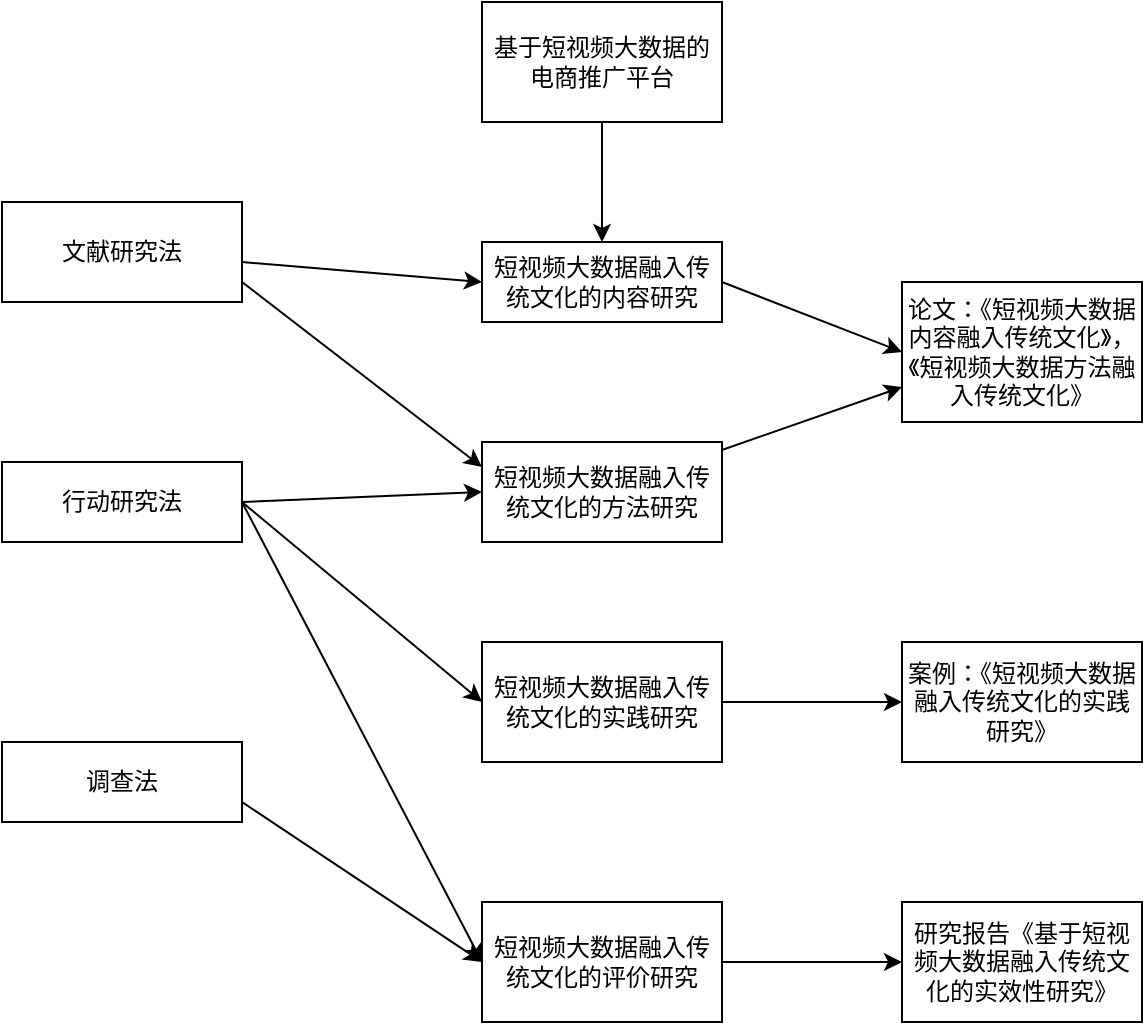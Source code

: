 <mxfile version="13.2.3" type="github"><diagram id="UE_jPrqIWn1mJDvzIeVO" name="Page-1"><mxGraphModel dx="791" dy="527" grid="0" gridSize="10" guides="1" tooltips="1" connect="1" arrows="1" fold="1" page="0" pageScale="1" pageWidth="827" pageHeight="1169" background="none" math="0" shadow="0"><root><mxCell id="0"/><mxCell id="1" parent="0"/><mxCell id="kVs4oubYNnZRdohDLF7--1" value="基于短视频大数据的电商推广平台" style="rounded=0;whiteSpace=wrap;html=1;" parent="1" vertex="1"><mxGeometry x="280" y="120" width="120" height="60" as="geometry"/></mxCell><mxCell id="kVs4oubYNnZRdohDLF7--3" value="短视频大数据融入传统文化的内容研究" style="rounded=0;whiteSpace=wrap;html=1;" parent="1" vertex="1"><mxGeometry x="280" y="240" width="120" height="40" as="geometry"/></mxCell><mxCell id="kVs4oubYNnZRdohDLF7--4" value="短视频大数据融入传统文化的方法研究" style="rounded=0;whiteSpace=wrap;html=1;" parent="1" vertex="1"><mxGeometry x="280" y="340" width="120" height="50" as="geometry"/></mxCell><mxCell id="kVs4oubYNnZRdohDLF7--5" value="短视频大数据融入传统文化的实践研究" style="rounded=0;whiteSpace=wrap;html=1;" parent="1" vertex="1"><mxGeometry x="280" y="440" width="120" height="60" as="geometry"/></mxCell><mxCell id="kVs4oubYNnZRdohDLF7--6" value="&lt;span&gt;短视频大数据融入传统文化的评价研究&lt;/span&gt;" style="rounded=0;whiteSpace=wrap;html=1;" parent="1" vertex="1"><mxGeometry x="280" y="570" width="120" height="60" as="geometry"/></mxCell><mxCell id="kVs4oubYNnZRdohDLF7--7" value="文献研究法" style="rounded=0;whiteSpace=wrap;html=1;" parent="1" vertex="1"><mxGeometry x="40" y="220" width="120" height="50" as="geometry"/></mxCell><mxCell id="kVs4oubYNnZRdohDLF7--8" value="行动研究法" style="rounded=0;whiteSpace=wrap;html=1;" parent="1" vertex="1"><mxGeometry x="40" y="350" width="120" height="40" as="geometry"/></mxCell><mxCell id="kVs4oubYNnZRdohDLF7--9" value="调查法" style="rounded=0;whiteSpace=wrap;html=1;" parent="1" vertex="1"><mxGeometry x="40" y="490" width="120" height="40" as="geometry"/></mxCell><mxCell id="kVs4oubYNnZRdohDLF7--10" value="" style="endArrow=classic;html=1;" parent="1" edge="1"><mxGeometry width="50" height="50" relative="1" as="geometry"><mxPoint x="340" y="180" as="sourcePoint"/><mxPoint x="340" y="240" as="targetPoint"/></mxGeometry></mxCell><mxCell id="kVs4oubYNnZRdohDLF7--11" value="" style="endArrow=classic;html=1;entryX=0;entryY=0.5;entryDx=0;entryDy=0;" parent="1" target="kVs4oubYNnZRdohDLF7--3" edge="1"><mxGeometry width="50" height="50" relative="1" as="geometry"><mxPoint x="160" y="250" as="sourcePoint"/><mxPoint x="210" y="200" as="targetPoint"/><Array as="points"/></mxGeometry></mxCell><mxCell id="kVs4oubYNnZRdohDLF7--12" value="" style="endArrow=classic;html=1;entryX=0;entryY=0.25;entryDx=0;entryDy=0;" parent="1" target="kVs4oubYNnZRdohDLF7--4" edge="1"><mxGeometry width="50" height="50" relative="1" as="geometry"><mxPoint x="160" y="260" as="sourcePoint"/><mxPoint x="210" y="210" as="targetPoint"/></mxGeometry></mxCell><mxCell id="kVs4oubYNnZRdohDLF7--13" value="" style="endArrow=classic;html=1;entryX=0;entryY=0.5;entryDx=0;entryDy=0;" parent="1" target="kVs4oubYNnZRdohDLF7--5" edge="1"><mxGeometry width="50" height="50" relative="1" as="geometry"><mxPoint x="160" y="370" as="sourcePoint"/><mxPoint x="210" y="320" as="targetPoint"/><Array as="points"/></mxGeometry></mxCell><mxCell id="kVs4oubYNnZRdohDLF7--14" value="" style="endArrow=classic;html=1;entryX=0;entryY=0.5;entryDx=0;entryDy=0;" parent="1" target="kVs4oubYNnZRdohDLF7--4" edge="1"><mxGeometry width="50" height="50" relative="1" as="geometry"><mxPoint x="160" y="370" as="sourcePoint"/><mxPoint x="210" y="320" as="targetPoint"/><Array as="points"/></mxGeometry></mxCell><mxCell id="kVs4oubYNnZRdohDLF7--16" value="" style="endArrow=classic;html=1;entryX=0;entryY=0.5;entryDx=0;entryDy=0;" parent="1" target="kVs4oubYNnZRdohDLF7--6" edge="1"><mxGeometry width="50" height="50" relative="1" as="geometry"><mxPoint x="160" y="370" as="sourcePoint"/><mxPoint x="190" y="340" as="targetPoint"/><Array as="points"/></mxGeometry></mxCell><mxCell id="kVs4oubYNnZRdohDLF7--18" value="" style="endArrow=classic;html=1;exitX=1;exitY=0.75;exitDx=0;exitDy=0;" parent="1" source="kVs4oubYNnZRdohDLF7--9" edge="1"><mxGeometry width="50" height="50" relative="1" as="geometry"><mxPoint x="160" y="560" as="sourcePoint"/><mxPoint x="280" y="600" as="targetPoint"/></mxGeometry></mxCell><mxCell id="kVs4oubYNnZRdohDLF7--19" value="论文：《短视频大数据内容融入传统文化》，《短视频大数据方法融入传统文化》" style="rounded=0;whiteSpace=wrap;html=1;" parent="1" vertex="1"><mxGeometry x="490" y="260" width="120" height="70" as="geometry"/></mxCell><mxCell id="kVs4oubYNnZRdohDLF7--20" value="案例：《短视频大数据融入传统文化的实践研究》" style="rounded=0;whiteSpace=wrap;html=1;" parent="1" vertex="1"><mxGeometry x="490" y="440" width="120" height="60" as="geometry"/></mxCell><mxCell id="kVs4oubYNnZRdohDLF7--21" value="研究报告《基于短视频大数据融入传统文化的实效性研究》" style="rounded=0;whiteSpace=wrap;html=1;" parent="1" vertex="1"><mxGeometry x="490" y="570" width="120" height="60" as="geometry"/></mxCell><mxCell id="kVs4oubYNnZRdohDLF7--24" value="" style="endArrow=classic;html=1;exitX=1;exitY=0.5;exitDx=0;exitDy=0;entryX=0;entryY=0.5;entryDx=0;entryDy=0;" parent="1" source="kVs4oubYNnZRdohDLF7--3" target="kVs4oubYNnZRdohDLF7--19" edge="1"><mxGeometry width="50" height="50" relative="1" as="geometry"><mxPoint x="400" y="290" as="sourcePoint"/><mxPoint x="540" y="300" as="targetPoint"/><Array as="points"/></mxGeometry></mxCell><mxCell id="kVs4oubYNnZRdohDLF7--25" value="" style="endArrow=classic;html=1;entryX=0;entryY=0.75;entryDx=0;entryDy=0;" parent="1" source="kVs4oubYNnZRdohDLF7--4" target="kVs4oubYNnZRdohDLF7--19" edge="1"><mxGeometry width="50" height="50" relative="1" as="geometry"><mxPoint x="400" y="415" as="sourcePoint"/><mxPoint x="470.711" y="365" as="targetPoint"/></mxGeometry></mxCell><mxCell id="kVs4oubYNnZRdohDLF7--26" value="" style="endArrow=classic;html=1;entryX=0;entryY=0.5;entryDx=0;entryDy=0;" parent="1" source="kVs4oubYNnZRdohDLF7--5" target="kVs4oubYNnZRdohDLF7--20" edge="1"><mxGeometry width="50" height="50" relative="1" as="geometry"><mxPoint x="400" y="520" as="sourcePoint"/><mxPoint x="470.711" y="470" as="targetPoint"/></mxGeometry></mxCell><mxCell id="kVs4oubYNnZRdohDLF7--27" value="" style="endArrow=classic;html=1;entryX=0;entryY=0.5;entryDx=0;entryDy=0;" parent="1" source="kVs4oubYNnZRdohDLF7--6" target="kVs4oubYNnZRdohDLF7--21" edge="1"><mxGeometry width="50" height="50" relative="1" as="geometry"><mxPoint x="400" y="650" as="sourcePoint"/><mxPoint x="480" y="600" as="targetPoint"/></mxGeometry></mxCell></root></mxGraphModel></diagram></mxfile>